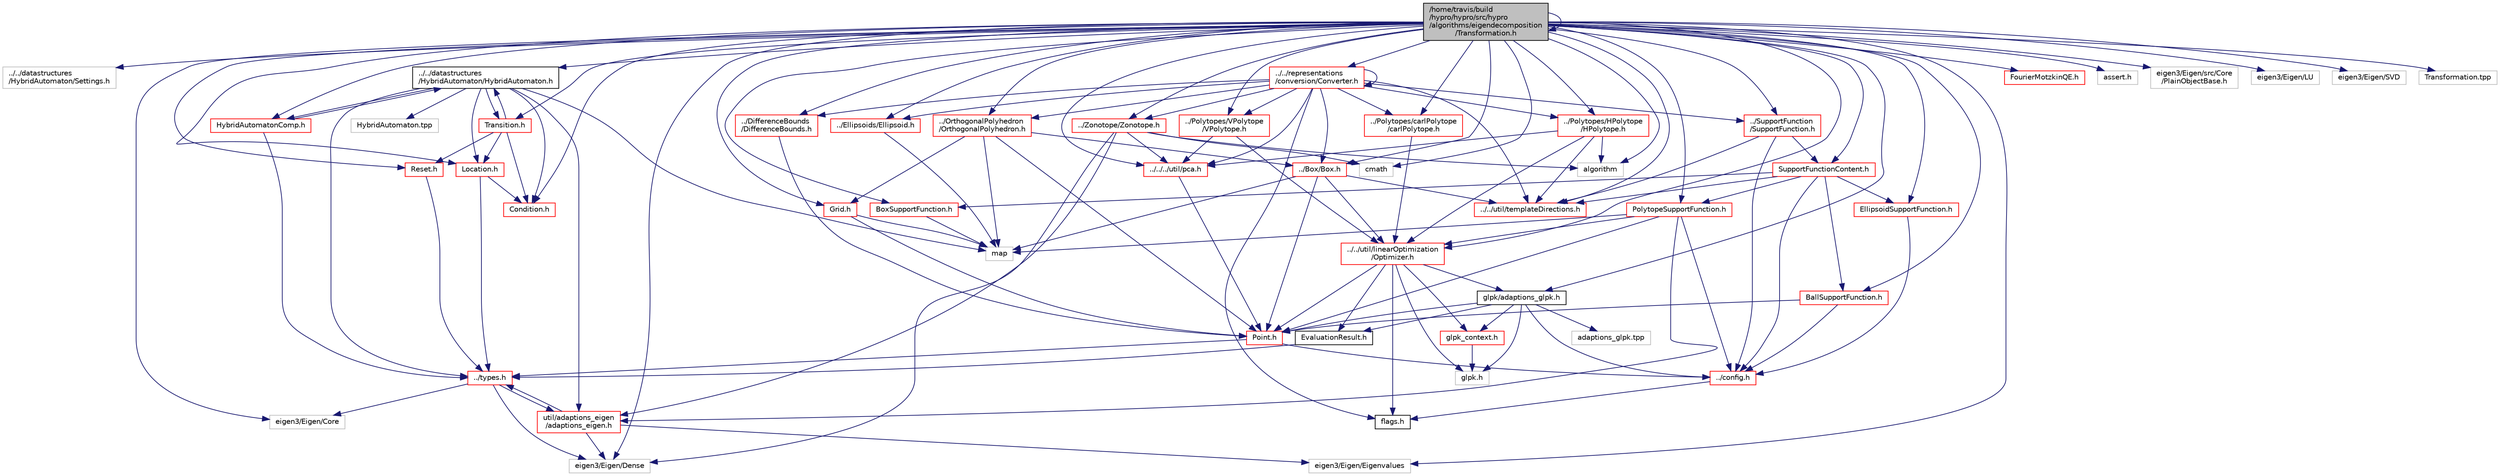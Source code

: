 digraph "/home/travis/build/hypro/hypro/src/hypro/algorithms/eigendecomposition/Transformation.h"
{
  edge [fontname="Helvetica",fontsize="10",labelfontname="Helvetica",labelfontsize="10"];
  node [fontname="Helvetica",fontsize="10",shape=record];
  Node1 [label="/home/travis/build\l/hypro/hypro/src/hypro\l/algorithms/eigendecomposition\l/Transformation.h",height=0.2,width=0.4,color="black", fillcolor="grey75", style="filled" fontcolor="black"];
  Node1 -> Node2 [color="midnightblue",fontsize="10",style="solid",fontname="Helvetica"];
  Node2 [label="../../datastructures\l/HybridAutomaton/Settings.h",height=0.2,width=0.4,color="grey75", fillcolor="white", style="filled"];
  Node1 -> Node3 [color="midnightblue",fontsize="10",style="solid",fontname="Helvetica"];
  Node3 [label="../../datastructures\l/HybridAutomaton/HybridAutomaton.h",height=0.2,width=0.4,color="black", fillcolor="white", style="filled",URL="$HybridAutomaton_8h_source.html"];
  Node3 -> Node4 [color="midnightblue",fontsize="10",style="solid",fontname="Helvetica"];
  Node4 [label="Location.h",height=0.2,width=0.4,color="red", fillcolor="white", style="filled",URL="$Location_8h_source.html"];
  Node4 -> Node5 [color="midnightblue",fontsize="10",style="solid",fontname="Helvetica"];
  Node5 [label="Condition.h",height=0.2,width=0.4,color="red", fillcolor="white", style="filled",URL="$Condition_8h_source.html"];
  Node4 -> Node6 [color="midnightblue",fontsize="10",style="solid",fontname="Helvetica"];
  Node6 [label="../types.h",height=0.2,width=0.4,color="red", fillcolor="white", style="filled",URL="$types_8h_source.html"];
  Node6 -> Node7 [color="midnightblue",fontsize="10",style="solid",fontname="Helvetica"];
  Node7 [label="eigen3/Eigen/Dense",height=0.2,width=0.4,color="grey75", fillcolor="white", style="filled"];
  Node6 -> Node8 [color="midnightblue",fontsize="10",style="solid",fontname="Helvetica"];
  Node8 [label="eigen3/Eigen/Core",height=0.2,width=0.4,color="grey75", fillcolor="white", style="filled"];
  Node6 -> Node9 [color="midnightblue",fontsize="10",style="solid",fontname="Helvetica"];
  Node9 [label="util/adaptions_eigen\l/adaptions_eigen.h",height=0.2,width=0.4,color="red", fillcolor="white", style="filled",URL="$adaptions__eigen_8h_source.html"];
  Node9 -> Node6 [color="midnightblue",fontsize="10",style="solid",fontname="Helvetica"];
  Node9 -> Node10 [color="midnightblue",fontsize="10",style="solid",fontname="Helvetica"];
  Node10 [label="eigen3/Eigen/Eigenvalues",height=0.2,width=0.4,color="grey75", fillcolor="white", style="filled"];
  Node9 -> Node7 [color="midnightblue",fontsize="10",style="solid",fontname="Helvetica"];
  Node3 -> Node11 [color="midnightblue",fontsize="10",style="solid",fontname="Helvetica"];
  Node11 [label="Transition.h",height=0.2,width=0.4,color="red", fillcolor="white", style="filled",URL="$Transition_8h_source.html"];
  Node11 -> Node5 [color="midnightblue",fontsize="10",style="solid",fontname="Helvetica"];
  Node11 -> Node4 [color="midnightblue",fontsize="10",style="solid",fontname="Helvetica"];
  Node11 -> Node12 [color="midnightblue",fontsize="10",style="solid",fontname="Helvetica"];
  Node12 [label="Reset.h",height=0.2,width=0.4,color="red", fillcolor="white", style="filled",URL="$Reset_8h_source.html"];
  Node12 -> Node6 [color="midnightblue",fontsize="10",style="solid",fontname="Helvetica"];
  Node11 -> Node3 [color="midnightblue",fontsize="10",style="solid",fontname="Helvetica"];
  Node3 -> Node5 [color="midnightblue",fontsize="10",style="solid",fontname="Helvetica"];
  Node3 -> Node13 [color="midnightblue",fontsize="10",style="solid",fontname="Helvetica"];
  Node13 [label="HybridAutomatonComp.h",height=0.2,width=0.4,color="red", fillcolor="white", style="filled",URL="$HybridAutomatonComp_8h_source.html"];
  Node13 -> Node3 [color="midnightblue",fontsize="10",style="solid",fontname="Helvetica"];
  Node13 -> Node6 [color="midnightblue",fontsize="10",style="solid",fontname="Helvetica"];
  Node3 -> Node6 [color="midnightblue",fontsize="10",style="solid",fontname="Helvetica"];
  Node3 -> Node9 [color="midnightblue",fontsize="10",style="solid",fontname="Helvetica"];
  Node3 -> Node14 [color="midnightblue",fontsize="10",style="solid",fontname="Helvetica"];
  Node14 [label="map",height=0.2,width=0.4,color="grey75", fillcolor="white", style="filled"];
  Node3 -> Node15 [color="midnightblue",fontsize="10",style="solid",fontname="Helvetica"];
  Node15 [label="HybridAutomaton.tpp",height=0.2,width=0.4,color="grey75", fillcolor="white", style="filled"];
  Node1 -> Node16 [color="midnightblue",fontsize="10",style="solid",fontname="Helvetica"];
  Node16 [label="glpk/adaptions_glpk.h",height=0.2,width=0.4,color="black", fillcolor="white", style="filled",URL="$adaptions__glpk_8h_source.html"];
  Node16 -> Node17 [color="midnightblue",fontsize="10",style="solid",fontname="Helvetica"];
  Node17 [label="EvaluationResult.h",height=0.2,width=0.4,color="black", fillcolor="white", style="filled",URL="$EvaluationResult_8h_source.html"];
  Node17 -> Node6 [color="midnightblue",fontsize="10",style="solid",fontname="Helvetica"];
  Node16 -> Node18 [color="midnightblue",fontsize="10",style="solid",fontname="Helvetica"];
  Node18 [label="glpk_context.h",height=0.2,width=0.4,color="red", fillcolor="white", style="filled",URL="$glpk__context_8h_source.html"];
  Node18 -> Node19 [color="midnightblue",fontsize="10",style="solid",fontname="Helvetica"];
  Node19 [label="glpk.h",height=0.2,width=0.4,color="grey75", fillcolor="white", style="filled"];
  Node16 -> Node20 [color="midnightblue",fontsize="10",style="solid",fontname="Helvetica"];
  Node20 [label="Point.h",height=0.2,width=0.4,color="red", fillcolor="white", style="filled",URL="$Point_8h.html"];
  Node20 -> Node6 [color="midnightblue",fontsize="10",style="solid",fontname="Helvetica"];
  Node20 -> Node21 [color="midnightblue",fontsize="10",style="solid",fontname="Helvetica"];
  Node21 [label="../config.h",height=0.2,width=0.4,color="red", fillcolor="white", style="filled",URL="$config_8h_source.html"];
  Node21 -> Node22 [color="midnightblue",fontsize="10",style="solid",fontname="Helvetica"];
  Node22 [label="flags.h",height=0.2,width=0.4,color="black", fillcolor="white", style="filled",URL="$flags_8h_source.html"];
  Node16 -> Node21 [color="midnightblue",fontsize="10",style="solid",fontname="Helvetica"];
  Node16 -> Node19 [color="midnightblue",fontsize="10",style="solid",fontname="Helvetica"];
  Node16 -> Node23 [color="midnightblue",fontsize="10",style="solid",fontname="Helvetica"];
  Node23 [label="adaptions_glpk.tpp",height=0.2,width=0.4,color="grey75", fillcolor="white", style="filled"];
  Node1 -> Node24 [color="midnightblue",fontsize="10",style="solid",fontname="Helvetica"];
  Node24 [label="../../util/linearOptimization\l/Optimizer.h",height=0.2,width=0.4,color="red", fillcolor="white", style="filled",URL="$Optimizer_8h_source.html"];
  Node24 -> Node22 [color="midnightblue",fontsize="10",style="solid",fontname="Helvetica"];
  Node24 -> Node17 [color="midnightblue",fontsize="10",style="solid",fontname="Helvetica"];
  Node24 -> Node20 [color="midnightblue",fontsize="10",style="solid",fontname="Helvetica"];
  Node24 -> Node19 [color="midnightblue",fontsize="10",style="solid",fontname="Helvetica"];
  Node24 -> Node18 [color="midnightblue",fontsize="10",style="solid",fontname="Helvetica"];
  Node24 -> Node16 [color="midnightblue",fontsize="10",style="solid",fontname="Helvetica"];
  Node1 -> Node5 [color="midnightblue",fontsize="10",style="solid",fontname="Helvetica"];
  Node1 -> Node4 [color="midnightblue",fontsize="10",style="solid",fontname="Helvetica"];
  Node1 -> Node12 [color="midnightblue",fontsize="10",style="solid",fontname="Helvetica"];
  Node1 -> Node11 [color="midnightblue",fontsize="10",style="solid",fontname="Helvetica"];
  Node1 -> Node13 [color="midnightblue",fontsize="10",style="solid",fontname="Helvetica"];
  Node1 -> Node25 [color="midnightblue",fontsize="10",style="solid",fontname="Helvetica"];
  Node25 [label="../../representations\l/conversion/Converter.h",height=0.2,width=0.4,color="red", fillcolor="white", style="filled",URL="$Converter_8h_source.html"];
  Node25 -> Node22 [color="midnightblue",fontsize="10",style="solid",fontname="Helvetica"];
  Node25 -> Node26 [color="midnightblue",fontsize="10",style="solid",fontname="Helvetica"];
  Node26 [label="../Box/Box.h",height=0.2,width=0.4,color="red", fillcolor="white", style="filled",URL="$Box_8h.html"];
  Node26 -> Node20 [color="midnightblue",fontsize="10",style="solid",fontname="Helvetica"];
  Node26 -> Node27 [color="midnightblue",fontsize="10",style="solid",fontname="Helvetica"];
  Node27 [label="../../util/templateDirections.h",height=0.2,width=0.4,color="red", fillcolor="white", style="filled",URL="$templateDirections_8h_source.html"];
  Node26 -> Node24 [color="midnightblue",fontsize="10",style="solid",fontname="Helvetica"];
  Node26 -> Node14 [color="midnightblue",fontsize="10",style="solid",fontname="Helvetica"];
  Node25 -> Node28 [color="midnightblue",fontsize="10",style="solid",fontname="Helvetica"];
  Node28 [label="../Ellipsoids/Ellipsoid.h",height=0.2,width=0.4,color="red", fillcolor="white", style="filled",URL="$Ellipsoid_8h_source.html"];
  Node28 -> Node14 [color="midnightblue",fontsize="10",style="solid",fontname="Helvetica"];
  Node25 -> Node29 [color="midnightblue",fontsize="10",style="solid",fontname="Helvetica"];
  Node29 [label="../OrthogonalPolyhedron\l/OrthogonalPolyhedron.h",height=0.2,width=0.4,color="red", fillcolor="white", style="filled",URL="$OrthogonalPolyhedron_8h_source.html"];
  Node29 -> Node20 [color="midnightblue",fontsize="10",style="solid",fontname="Helvetica"];
  Node29 -> Node26 [color="midnightblue",fontsize="10",style="solid",fontname="Helvetica"];
  Node29 -> Node30 [color="midnightblue",fontsize="10",style="solid",fontname="Helvetica"];
  Node30 [label="Grid.h",height=0.2,width=0.4,color="red", fillcolor="white", style="filled",URL="$Grid_8h_source.html"];
  Node30 -> Node20 [color="midnightblue",fontsize="10",style="solid",fontname="Helvetica"];
  Node30 -> Node14 [color="midnightblue",fontsize="10",style="solid",fontname="Helvetica"];
  Node29 -> Node14 [color="midnightblue",fontsize="10",style="solid",fontname="Helvetica"];
  Node25 -> Node31 [color="midnightblue",fontsize="10",style="solid",fontname="Helvetica"];
  Node31 [label="../Polytopes/carlPolytope\l/carlPolytope.h",height=0.2,width=0.4,color="red", fillcolor="white", style="filled",URL="$carlPolytope_8h_source.html"];
  Node31 -> Node24 [color="midnightblue",fontsize="10",style="solid",fontname="Helvetica"];
  Node25 -> Node32 [color="midnightblue",fontsize="10",style="solid",fontname="Helvetica"];
  Node32 [label="../Polytopes/HPolytope\l/HPolytope.h",height=0.2,width=0.4,color="red", fillcolor="white", style="filled",URL="$HPolytope_8h_source.html"];
  Node32 -> Node33 [color="midnightblue",fontsize="10",style="solid",fontname="Helvetica"];
  Node33 [label="../../../util/pca.h",height=0.2,width=0.4,color="red", fillcolor="white", style="filled",URL="$pca_8h.html"];
  Node33 -> Node20 [color="midnightblue",fontsize="10",style="solid",fontname="Helvetica"];
  Node32 -> Node27 [color="midnightblue",fontsize="10",style="solid",fontname="Helvetica"];
  Node32 -> Node24 [color="midnightblue",fontsize="10",style="solid",fontname="Helvetica"];
  Node32 -> Node34 [color="midnightblue",fontsize="10",style="solid",fontname="Helvetica"];
  Node34 [label="algorithm",height=0.2,width=0.4,color="grey75", fillcolor="white", style="filled"];
  Node25 -> Node35 [color="midnightblue",fontsize="10",style="solid",fontname="Helvetica"];
  Node35 [label="../Polytopes/VPolytope\l/VPolytope.h",height=0.2,width=0.4,color="red", fillcolor="white", style="filled",URL="$VPolytope_8h_source.html"];
  Node35 -> Node24 [color="midnightblue",fontsize="10",style="solid",fontname="Helvetica"];
  Node35 -> Node33 [color="midnightblue",fontsize="10",style="solid",fontname="Helvetica"];
  Node25 -> Node36 [color="midnightblue",fontsize="10",style="solid",fontname="Helvetica"];
  Node36 [label="../SupportFunction\l/SupportFunction.h",height=0.2,width=0.4,color="red", fillcolor="white", style="filled",URL="$SupportFunction_8h_source.html"];
  Node36 -> Node21 [color="midnightblue",fontsize="10",style="solid",fontname="Helvetica"];
  Node36 -> Node37 [color="midnightblue",fontsize="10",style="solid",fontname="Helvetica"];
  Node37 [label="SupportFunctionContent.h",height=0.2,width=0.4,color="red", fillcolor="white", style="filled",URL="$SupportFunctionContent_8h_source.html"];
  Node37 -> Node21 [color="midnightblue",fontsize="10",style="solid",fontname="Helvetica"];
  Node37 -> Node38 [color="midnightblue",fontsize="10",style="solid",fontname="Helvetica"];
  Node38 [label="BoxSupportFunction.h",height=0.2,width=0.4,color="red", fillcolor="white", style="filled",URL="$BoxSupportFunction_8h_source.html"];
  Node38 -> Node14 [color="midnightblue",fontsize="10",style="solid",fontname="Helvetica"];
  Node37 -> Node39 [color="midnightblue",fontsize="10",style="solid",fontname="Helvetica"];
  Node39 [label="PolytopeSupportFunction.h",height=0.2,width=0.4,color="red", fillcolor="white", style="filled",URL="$PolytopeSupportFunction_8h_source.html"];
  Node39 -> Node21 [color="midnightblue",fontsize="10",style="solid",fontname="Helvetica"];
  Node39 -> Node20 [color="midnightblue",fontsize="10",style="solid",fontname="Helvetica"];
  Node39 -> Node9 [color="midnightblue",fontsize="10",style="solid",fontname="Helvetica"];
  Node39 -> Node24 [color="midnightblue",fontsize="10",style="solid",fontname="Helvetica"];
  Node39 -> Node14 [color="midnightblue",fontsize="10",style="solid",fontname="Helvetica"];
  Node37 -> Node40 [color="midnightblue",fontsize="10",style="solid",fontname="Helvetica"];
  Node40 [label="BallSupportFunction.h",height=0.2,width=0.4,color="red", fillcolor="white", style="filled",URL="$BallSupportFunction_8h_source.html"];
  Node40 -> Node21 [color="midnightblue",fontsize="10",style="solid",fontname="Helvetica"];
  Node40 -> Node20 [color="midnightblue",fontsize="10",style="solid",fontname="Helvetica"];
  Node37 -> Node41 [color="midnightblue",fontsize="10",style="solid",fontname="Helvetica"];
  Node41 [label="EllipsoidSupportFunction.h",height=0.2,width=0.4,color="red", fillcolor="white", style="filled",URL="$EllipsoidSupportFunction_8h_source.html"];
  Node41 -> Node21 [color="midnightblue",fontsize="10",style="solid",fontname="Helvetica"];
  Node37 -> Node27 [color="midnightblue",fontsize="10",style="solid",fontname="Helvetica"];
  Node36 -> Node27 [color="midnightblue",fontsize="10",style="solid",fontname="Helvetica"];
  Node25 -> Node42 [color="midnightblue",fontsize="10",style="solid",fontname="Helvetica"];
  Node42 [label="../Zonotope/Zonotope.h",height=0.2,width=0.4,color="red", fillcolor="white", style="filled",URL="$Zonotope_8h_source.html"];
  Node42 -> Node33 [color="midnightblue",fontsize="10",style="solid",fontname="Helvetica"];
  Node42 -> Node9 [color="midnightblue",fontsize="10",style="solid",fontname="Helvetica"];
  Node42 -> Node7 [color="midnightblue",fontsize="10",style="solid",fontname="Helvetica"];
  Node42 -> Node43 [color="midnightblue",fontsize="10",style="solid",fontname="Helvetica"];
  Node43 [label="cmath",height=0.2,width=0.4,color="grey75", fillcolor="white", style="filled"];
  Node42 -> Node34 [color="midnightblue",fontsize="10",style="solid",fontname="Helvetica"];
  Node25 -> Node44 [color="midnightblue",fontsize="10",style="solid",fontname="Helvetica"];
  Node44 [label="../DifferenceBounds\l/DifferenceBounds.h",height=0.2,width=0.4,color="red", fillcolor="white", style="filled",URL="$DifferenceBounds_8h_source.html"];
  Node44 -> Node20 [color="midnightblue",fontsize="10",style="solid",fontname="Helvetica"];
  Node25 -> Node33 [color="midnightblue",fontsize="10",style="solid",fontname="Helvetica"];
  Node25 -> Node25 [color="midnightblue",fontsize="10",style="solid",fontname="Helvetica"];
  Node25 -> Node27 [color="midnightblue",fontsize="10",style="solid",fontname="Helvetica"];
  Node1 -> Node26 [color="midnightblue",fontsize="10",style="solid",fontname="Helvetica"];
  Node1 -> Node28 [color="midnightblue",fontsize="10",style="solid",fontname="Helvetica"];
  Node1 -> Node30 [color="midnightblue",fontsize="10",style="solid",fontname="Helvetica"];
  Node1 -> Node29 [color="midnightblue",fontsize="10",style="solid",fontname="Helvetica"];
  Node1 -> Node45 [color="midnightblue",fontsize="10",style="solid",fontname="Helvetica"];
  Node45 [label="FourierMotzkinQE.h",height=0.2,width=0.4,color="red", fillcolor="white", style="filled",URL="$FourierMotzkinQE_8h_source.html"];
  Node1 -> Node31 [color="midnightblue",fontsize="10",style="solid",fontname="Helvetica"];
  Node1 -> Node33 [color="midnightblue",fontsize="10",style="solid",fontname="Helvetica"];
  Node1 -> Node32 [color="midnightblue",fontsize="10",style="solid",fontname="Helvetica"];
  Node1 -> Node35 [color="midnightblue",fontsize="10",style="solid",fontname="Helvetica"];
  Node1 -> Node38 [color="midnightblue",fontsize="10",style="solid",fontname="Helvetica"];
  Node1 -> Node39 [color="midnightblue",fontsize="10",style="solid",fontname="Helvetica"];
  Node1 -> Node40 [color="midnightblue",fontsize="10",style="solid",fontname="Helvetica"];
  Node1 -> Node41 [color="midnightblue",fontsize="10",style="solid",fontname="Helvetica"];
  Node1 -> Node37 [color="midnightblue",fontsize="10",style="solid",fontname="Helvetica"];
  Node1 -> Node36 [color="midnightblue",fontsize="10",style="solid",fontname="Helvetica"];
  Node1 -> Node42 [color="midnightblue",fontsize="10",style="solid",fontname="Helvetica"];
  Node1 -> Node46 [color="midnightblue",fontsize="10",style="solid",fontname="Helvetica"];
  Node46 [label="assert.h",height=0.2,width=0.4,color="grey75", fillcolor="white", style="filled"];
  Node1 -> Node47 [color="midnightblue",fontsize="10",style="solid",fontname="Helvetica"];
  Node47 [label="eigen3/Eigen/src/Core\l/PlainObjectBase.h",height=0.2,width=0.4,color="grey75", fillcolor="white", style="filled"];
  Node1 -> Node48 [color="midnightblue",fontsize="10",style="solid",fontname="Helvetica"];
  Node48 [label="eigen3/Eigen/LU",height=0.2,width=0.4,color="grey75", fillcolor="white", style="filled"];
  Node1 -> Node43 [color="midnightblue",fontsize="10",style="solid",fontname="Helvetica"];
  Node1 -> Node34 [color="midnightblue",fontsize="10",style="solid",fontname="Helvetica"];
  Node1 -> Node44 [color="midnightblue",fontsize="10",style="solid",fontname="Helvetica"];
  Node1 -> Node27 [color="midnightblue",fontsize="10",style="solid",fontname="Helvetica"];
  Node1 -> Node10 [color="midnightblue",fontsize="10",style="solid",fontname="Helvetica"];
  Node1 -> Node7 [color="midnightblue",fontsize="10",style="solid",fontname="Helvetica"];
  Node1 -> Node49 [color="midnightblue",fontsize="10",style="solid",fontname="Helvetica"];
  Node49 [label="eigen3/Eigen/SVD",height=0.2,width=0.4,color="grey75", fillcolor="white", style="filled"];
  Node1 -> Node8 [color="midnightblue",fontsize="10",style="solid",fontname="Helvetica"];
  Node1 -> Node50 [color="midnightblue",fontsize="10",style="solid",fontname="Helvetica"];
  Node50 [label="Transformation.tpp",height=0.2,width=0.4,color="grey75", fillcolor="white", style="filled"];
  Node1 -> Node1 [color="midnightblue",fontsize="10",style="solid",fontname="Helvetica"];
}
